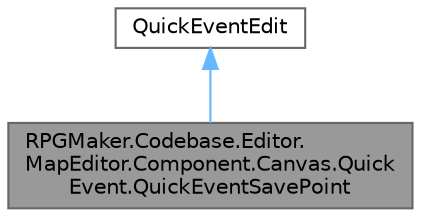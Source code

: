 digraph "RPGMaker.Codebase.Editor.MapEditor.Component.Canvas.QuickEvent.QuickEventSavePoint"
{
 // LATEX_PDF_SIZE
  bgcolor="transparent";
  edge [fontname=Helvetica,fontsize=10,labelfontname=Helvetica,labelfontsize=10];
  node [fontname=Helvetica,fontsize=10,shape=box,height=0.2,width=0.4];
  Node1 [id="Node000001",label="RPGMaker.Codebase.Editor.\lMapEditor.Component.Canvas.Quick\lEvent.QuickEventSavePoint",height=0.2,width=0.4,color="gray40", fillcolor="grey60", style="filled", fontcolor="black",tooltip="😁 簡単イベント　＞　保存点"];
  Node2 -> Node1 [id="edge1_Node000001_Node000002",dir="back",color="steelblue1",style="solid",tooltip=" "];
  Node2 [id="Node000002",label="QuickEventEdit",height=0.2,width=0.4,color="gray40", fillcolor="white", style="filled",URL="$d8/d87/class_r_p_g_maker_1_1_codebase_1_1_editor_1_1_map_editor_1_1_component_1_1_canvas_1_1_quick_event_edit.html",tooltip="😁 簡単イベント　＞　編集"];
}
